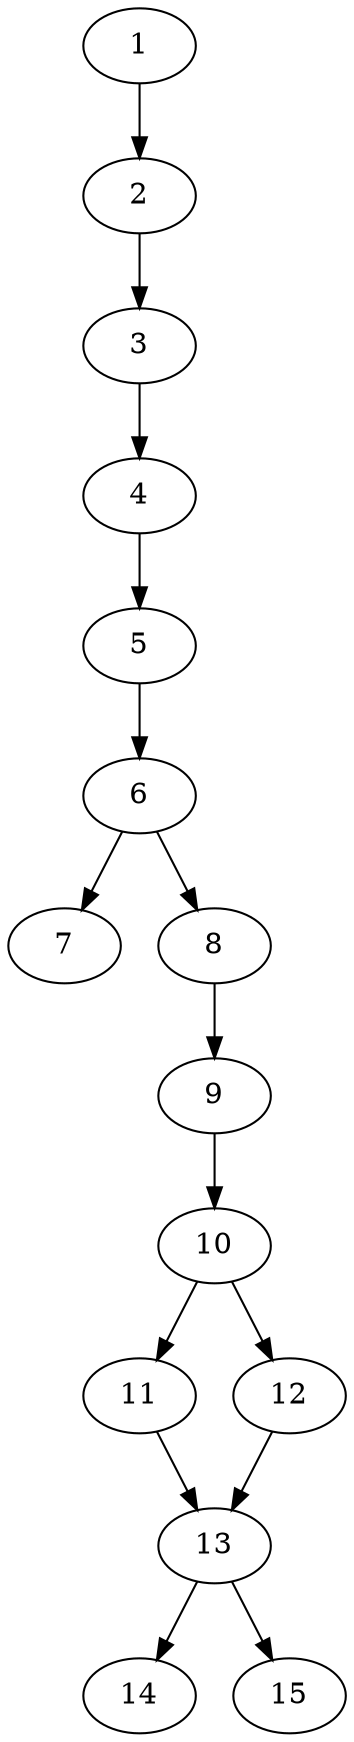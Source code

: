 // DAG automatically generated by daggen at Tue Aug  6 16:26:17 2019
// ./daggen --dot -n 15 --ccr 0.5 --fat 0.4 --regular 0.5 --density 0.9 --mindata 5242880 --maxdata 52428800 
digraph G {
  1 [size="24872960", alpha="0.09", expect_size="12436480"] 
  1 -> 2 [size ="12436480"]
  2 [size="91351040", alpha="0.14", expect_size="45675520"] 
  2 -> 3 [size ="45675520"]
  3 [size="31932416", alpha="0.15", expect_size="15966208"] 
  3 -> 4 [size ="15966208"]
  4 [size="88590336", alpha="0.01", expect_size="44295168"] 
  4 -> 5 [size ="44295168"]
  5 [size="13627392", alpha="0.08", expect_size="6813696"] 
  5 -> 6 [size ="6813696"]
  6 [size="21716992", alpha="0.07", expect_size="10858496"] 
  6 -> 7 [size ="10858496"]
  6 -> 8 [size ="10858496"]
  7 [size="85985280", alpha="0.10", expect_size="42992640"] 
  8 [size="89237504", alpha="0.13", expect_size="44618752"] 
  8 -> 9 [size ="44618752"]
  9 [size="89612288", alpha="0.02", expect_size="44806144"] 
  9 -> 10 [size ="44806144"]
  10 [size="30216192", alpha="0.03", expect_size="15108096"] 
  10 -> 11 [size ="15108096"]
  10 -> 12 [size ="15108096"]
  11 [size="96710656", alpha="0.13", expect_size="48355328"] 
  11 -> 13 [size ="48355328"]
  12 [size="45846528", alpha="0.14", expect_size="22923264"] 
  12 -> 13 [size ="22923264"]
  13 [size="15706112", alpha="0.04", expect_size="7853056"] 
  13 -> 14 [size ="7853056"]
  13 -> 15 [size ="7853056"]
  14 [size="88041472", alpha="0.03", expect_size="44020736"] 
  15 [size="92469248", alpha="0.02", expect_size="46234624"] 
}
